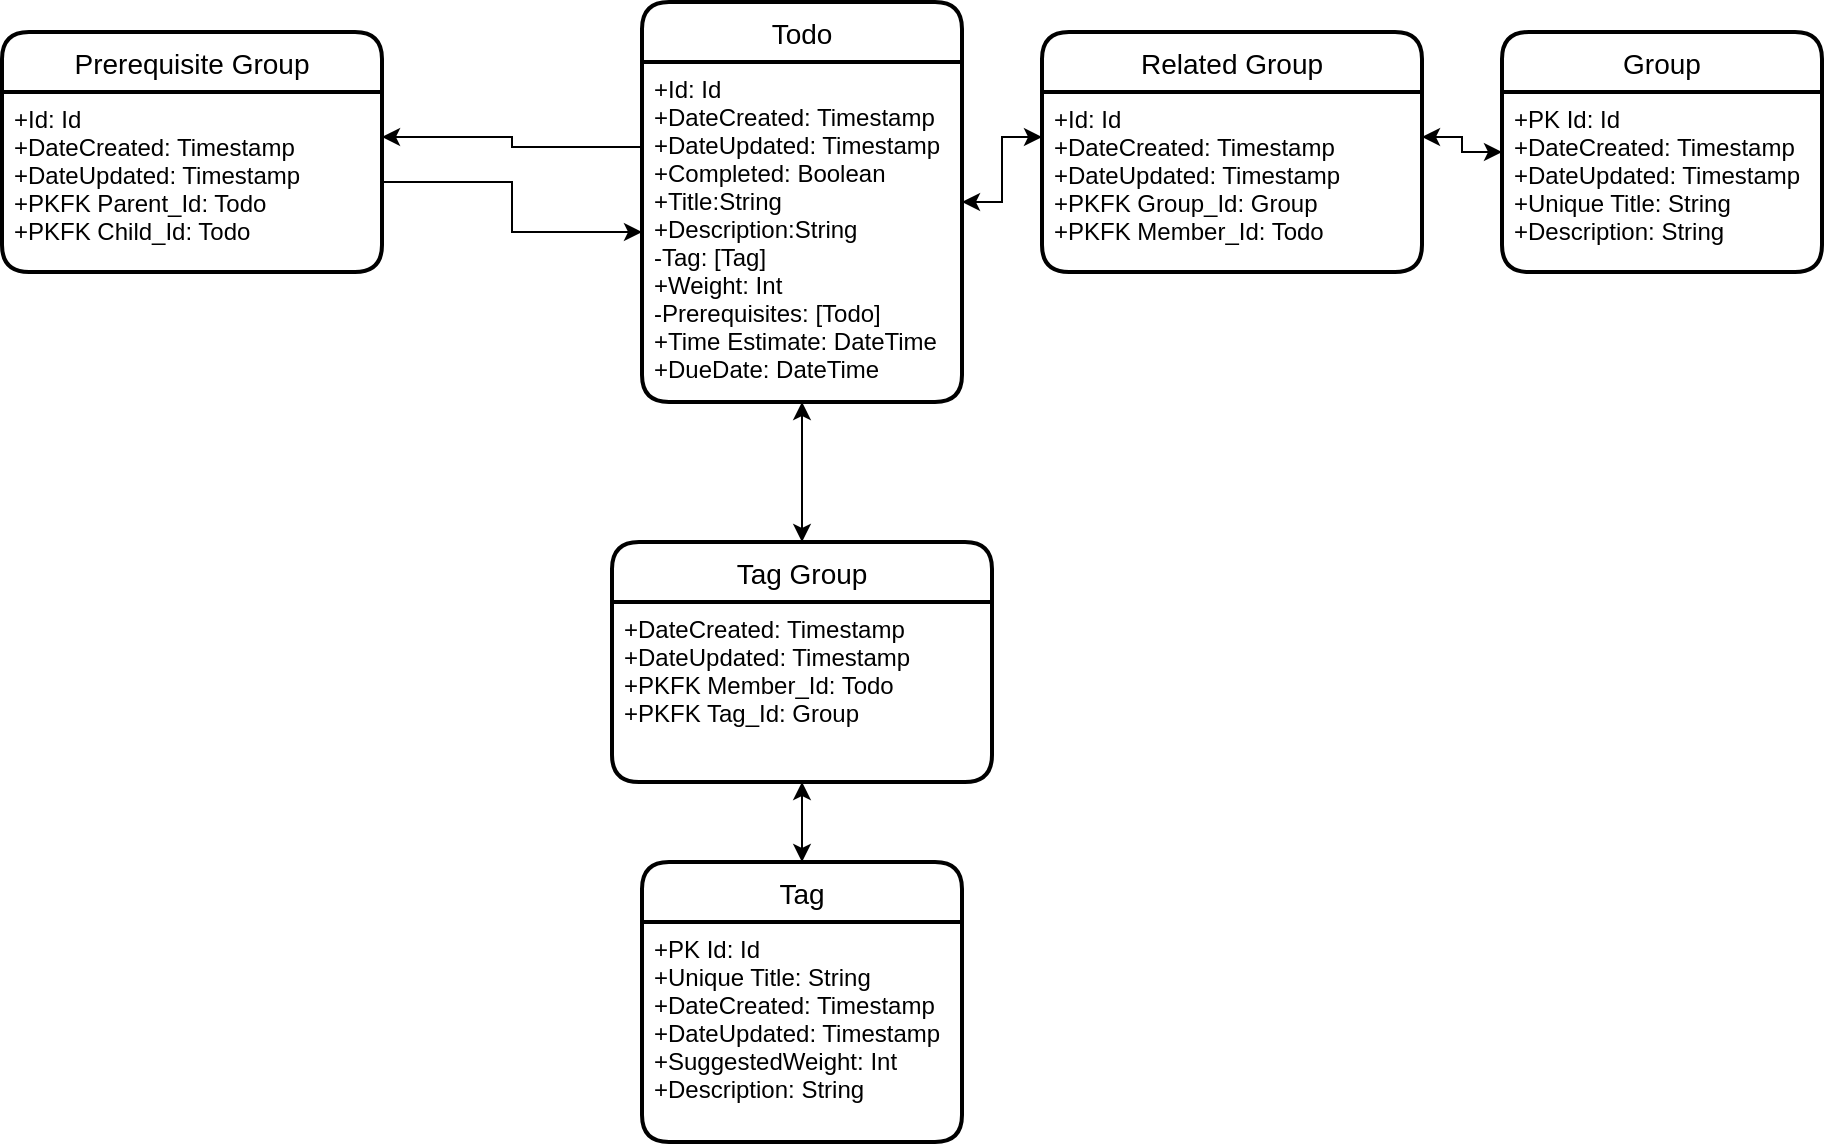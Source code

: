 <mxfile version="14.7.2" type="device" pages="4"><diagram id="w9Z-Ot1DT9RjUsLo7C4t" name="Database"><mxGraphModel dx="1202" dy="752" grid="1" gridSize="10" guides="1" tooltips="1" connect="1" arrows="1" fold="1" page="1" pageScale="1" pageWidth="850" pageHeight="1100" math="0" shadow="0"><root><mxCell id="0"/><mxCell id="1" parent="0"/><mxCell id="lCKme6r000xQtiHqYzqh-4" style="edgeStyle=orthogonalEdgeStyle;rounded=0;orthogonalLoop=1;jettySize=auto;html=1;entryX=0;entryY=0.25;entryDx=0;entryDy=0;startArrow=classic;startFill=1;" parent="1" source="hEsXncQ1UIlWttrNOkni-10" target="uS29JIJUTEtiiOTJYkYj-2" edge="1"><mxGeometry relative="1" as="geometry"/></mxCell><mxCell id="hEsXncQ1UIlWttrNOkni-10" value="Todo" style="swimlane;childLayout=stackLayout;horizontal=1;startSize=30;horizontalStack=0;rounded=1;fontSize=14;fontStyle=0;strokeWidth=2;resizeParent=0;resizeLast=1;shadow=0;dashed=0;align=center;" parent="1" vertex="1"><mxGeometry x="30" y="150" width="160" height="200" as="geometry"/></mxCell><mxCell id="hEsXncQ1UIlWttrNOkni-11" value="+Id: Id&#10;+DateCreated: Timestamp&#10;+DateUpdated: Timestamp&#10;+Completed: Boolean&#10;+Title:String&#10;+Description:String&#10;-Tag: [Tag]&#10;+Weight: Int&#10;-Prerequisites: [Todo]&#10;+Time Estimate: DateTime&#10;+DueDate: DateTime" style="align=left;strokeColor=none;fillColor=none;spacingLeft=4;fontSize=12;verticalAlign=top;resizable=0;rotatable=0;part=1;" parent="hEsXncQ1UIlWttrNOkni-10" vertex="1"><mxGeometry y="30" width="160" height="170" as="geometry"/></mxCell><mxCell id="hEsXncQ1UIlWttrNOkni-14" value="Tag" style="swimlane;childLayout=stackLayout;horizontal=1;startSize=30;horizontalStack=0;rounded=1;fontSize=14;fontStyle=0;strokeWidth=2;resizeParent=0;resizeLast=1;shadow=0;dashed=0;align=center;" parent="1" vertex="1"><mxGeometry x="30" y="580" width="160" height="140" as="geometry"/></mxCell><mxCell id="hEsXncQ1UIlWttrNOkni-15" value="+PK Id: Id&#10;+Unique Title: String&#10;+DateCreated: Timestamp&#10;+DateUpdated: Timestamp&#10;+SuggestedWeight: Int&#10;+Description: String" style="align=left;strokeColor=none;fillColor=none;spacingLeft=4;fontSize=12;verticalAlign=top;resizable=0;rotatable=0;part=1;" parent="hEsXncQ1UIlWttrNOkni-14" vertex="1"><mxGeometry y="30" width="160" height="110" as="geometry"/></mxCell><mxCell id="lCKme6r000xQtiHqYzqh-3" style="edgeStyle=orthogonalEdgeStyle;rounded=0;orthogonalLoop=1;jettySize=auto;html=1;exitX=1;exitY=0.25;exitDx=0;exitDy=0;startArrow=classic;startFill=1;" parent="1" source="uS29JIJUTEtiiOTJYkYj-2" target="XiJTM9VHNmCkI-6jd9-G-1" edge="1"><mxGeometry relative="1" as="geometry"/></mxCell><mxCell id="XiJTM9VHNmCkI-6jd9-G-1" value="Group" style="swimlane;childLayout=stackLayout;horizontal=1;startSize=30;horizontalStack=0;rounded=1;fontSize=14;fontStyle=0;strokeWidth=2;resizeParent=0;resizeLast=1;shadow=0;dashed=0;align=center;" parent="1" vertex="1"><mxGeometry x="460" y="165" width="160" height="120" as="geometry"/></mxCell><mxCell id="XiJTM9VHNmCkI-6jd9-G-2" value="+PK Id: Id&#10;+DateCreated: Timestamp&#10;+DateUpdated: Timestamp&#10;+Unique Title: String&#10;+Description: String" style="align=left;strokeColor=none;fillColor=none;spacingLeft=4;fontSize=12;verticalAlign=top;resizable=0;rotatable=0;part=1;" parent="XiJTM9VHNmCkI-6jd9-G-1" vertex="1"><mxGeometry y="30" width="160" height="90" as="geometry"/></mxCell><mxCell id="uS29JIJUTEtiiOTJYkYj-1" value="Related Group" style="swimlane;childLayout=stackLayout;horizontal=1;startSize=30;horizontalStack=0;rounded=1;fontSize=14;fontStyle=0;strokeWidth=2;resizeParent=0;resizeLast=1;shadow=0;dashed=0;align=center;" parent="1" vertex="1"><mxGeometry x="230" y="165" width="190" height="120" as="geometry"/></mxCell><mxCell id="uS29JIJUTEtiiOTJYkYj-2" value="+Id: Id&#10;+DateCreated: Timestamp&#10;+DateUpdated: Timestamp&#10;+PKFK Group_Id: Group&#10;+PKFK Member_Id: Todo" style="align=left;strokeColor=none;fillColor=none;spacingLeft=4;fontSize=12;verticalAlign=top;resizable=0;rotatable=0;part=1;" parent="uS29JIJUTEtiiOTJYkYj-1" vertex="1"><mxGeometry y="30" width="190" height="90" as="geometry"/></mxCell><mxCell id="uS29JIJUTEtiiOTJYkYj-3" value="Tag Group" style="swimlane;childLayout=stackLayout;horizontal=1;startSize=30;horizontalStack=0;rounded=1;fontSize=14;fontStyle=0;strokeWidth=2;resizeParent=0;resizeLast=1;shadow=0;dashed=0;align=center;" parent="1" vertex="1"><mxGeometry x="15" y="420" width="190" height="120" as="geometry"/></mxCell><mxCell id="uS29JIJUTEtiiOTJYkYj-4" value="+DateCreated: Timestamp&#10;+DateUpdated: Timestamp&#10;+PKFK Member_Id: Todo&#10;+PKFK Tag_Id: Group" style="align=left;strokeColor=none;fillColor=none;spacingLeft=4;fontSize=12;verticalAlign=top;resizable=0;rotatable=0;part=1;" parent="uS29JIJUTEtiiOTJYkYj-3" vertex="1"><mxGeometry y="30" width="190" height="90" as="geometry"/></mxCell><mxCell id="uS29JIJUTEtiiOTJYkYj-5" value="Prerequisite Group" style="swimlane;childLayout=stackLayout;horizontal=1;startSize=30;horizontalStack=0;rounded=1;fontSize=14;fontStyle=0;strokeWidth=2;resizeParent=0;resizeLast=1;shadow=0;dashed=0;align=center;" parent="1" vertex="1"><mxGeometry x="-290" y="165" width="190" height="120" as="geometry"/></mxCell><mxCell id="uS29JIJUTEtiiOTJYkYj-6" value="+Id: Id&#10;+DateCreated: Timestamp&#10;+DateUpdated: Timestamp&#10;+PKFK Parent_Id: Todo&#10;+PKFK Child_Id: Todo" style="align=left;strokeColor=none;fillColor=none;spacingLeft=4;fontSize=12;verticalAlign=top;resizable=0;rotatable=0;part=1;" parent="uS29JIJUTEtiiOTJYkYj-5" vertex="1"><mxGeometry y="30" width="190" height="90" as="geometry"/></mxCell><mxCell id="Gl7ryOvTy7YsA5vWM8f--1" style="edgeStyle=orthogonalEdgeStyle;rounded=0;orthogonalLoop=1;jettySize=auto;html=1;exitX=0;exitY=0.25;exitDx=0;exitDy=0;entryX=1;entryY=0.25;entryDx=0;entryDy=0;" parent="1" source="hEsXncQ1UIlWttrNOkni-11" target="uS29JIJUTEtiiOTJYkYj-6" edge="1"><mxGeometry relative="1" as="geometry"/></mxCell><mxCell id="Gl7ryOvTy7YsA5vWM8f--2" style="edgeStyle=orthogonalEdgeStyle;rounded=0;orthogonalLoop=1;jettySize=auto;html=1;exitX=1;exitY=0.5;exitDx=0;exitDy=0;entryX=0;entryY=0.5;entryDx=0;entryDy=0;" parent="1" source="uS29JIJUTEtiiOTJYkYj-6" target="hEsXncQ1UIlWttrNOkni-11" edge="1"><mxGeometry relative="1" as="geometry"/></mxCell><mxCell id="seiEf7Ec4wVv-uPd3KMD-1" style="edgeStyle=orthogonalEdgeStyle;rounded=0;orthogonalLoop=1;jettySize=auto;html=1;exitX=0.5;exitY=1;exitDx=0;exitDy=0;entryX=0.5;entryY=0;entryDx=0;entryDy=0;startArrow=classic;startFill=1;" parent="1" source="hEsXncQ1UIlWttrNOkni-11" target="uS29JIJUTEtiiOTJYkYj-3" edge="1"><mxGeometry relative="1" as="geometry"/></mxCell><mxCell id="seiEf7Ec4wVv-uPd3KMD-2" style="edgeStyle=orthogonalEdgeStyle;rounded=0;orthogonalLoop=1;jettySize=auto;html=1;exitX=0.5;exitY=1;exitDx=0;exitDy=0;entryX=0.5;entryY=0;entryDx=0;entryDy=0;startArrow=classic;startFill=1;" parent="1" source="uS29JIJUTEtiiOTJYkYj-4" target="hEsXncQ1UIlWttrNOkni-14" edge="1"><mxGeometry relative="1" as="geometry"/></mxCell></root></mxGraphModel></diagram><diagram id="4_vDneGOm17w2C0n7o0x" name="Server"><mxGraphModel dx="2272" dy="762" grid="1" gridSize="10" guides="1" tooltips="1" connect="1" arrows="1" fold="1" page="1" pageScale="1" pageWidth="850" pageHeight="1100" math="0" shadow="0"><root><mxCell id="V-mAatHILPiothK4w5_0-0"/><mxCell id="V-mAatHILPiothK4w5_0-1" parent="V-mAatHILPiothK4w5_0-0"/><mxCell id="w4SJEn5hvBoU4jUlGMGE-0" value="Prerequisite Set" style="swimlane;childLayout=stackLayout;horizontal=1;startSize=30;horizontalStack=0;rounded=1;fontSize=14;fontStyle=0;strokeWidth=2;resizeParent=0;resizeLast=1;shadow=0;dashed=0;align=center;" parent="V-mAatHILPiothK4w5_0-1" vertex="1"><mxGeometry x="-560" y="180" width="190" height="120" as="geometry"/></mxCell><mxCell id="w4SJEn5hvBoU4jUlGMGE-1" value="Created per each prerequisite&#10;group, is a set that uses Id to&#10;keep track of loops at the cost of&#10;space" style="align=left;strokeColor=none;fillColor=none;spacingLeft=4;fontSize=12;verticalAlign=top;resizable=0;rotatable=0;part=1;" parent="w4SJEn5hvBoU4jUlGMGE-0" vertex="1"><mxGeometry y="30" width="190" height="90" as="geometry"/></mxCell></root></mxGraphModel></diagram><diagram id="A3wH4Cf-hCSHLjwGYGNS" name="Wireframe"><mxGraphModel dx="1422" dy="762" grid="1" gridSize="10" guides="1" tooltips="1" connect="1" arrows="1" fold="1" page="1" pageScale="1" pageWidth="850" pageHeight="1100" math="0" shadow="0"><root><mxCell id="sL80j_0c56OxRT2lVWYX-0"/><mxCell id="sL80j_0c56OxRT2lVWYX-1" parent="sL80j_0c56OxRT2lVWYX-0"/><mxCell id="D8sPp73t04uxT7QQMLxj-0" value="&lt;span&gt;1. Todo Item&lt;/span&gt;" style="swimlane;childLayout=stackLayout;horizontal=1;startSize=30;horizontalStack=0;rounded=1;fontSize=14;fontStyle=0;strokeWidth=2;resizeParent=0;resizeLast=1;shadow=0;dashed=0;align=left;html=1;" parent="sL80j_0c56OxRT2lVWYX-1" vertex="1"><mxGeometry x="100" y="50" width="280" height="210" as="geometry"/></mxCell><mxCell id="D8sPp73t04uxT7QQMLxj-1" value="Description and other fields" style="align=left;strokeColor=none;fillColor=none;spacingLeft=4;fontSize=12;verticalAlign=top;resizable=0;rotatable=0;part=1;" parent="D8sPp73t04uxT7QQMLxj-0" vertex="1"><mxGeometry y="30" width="280" height="180" as="geometry"/></mxCell><mxCell id="0M_XklMOYM7fN5GcrWqX-1" value="&lt;span&gt;2. Todo Item (Related to 1.)&lt;/span&gt;" style="swimlane;childLayout=stackLayout;horizontal=1;startSize=30;horizontalStack=0;rounded=1;fontSize=14;fontStyle=0;strokeWidth=2;resizeParent=0;resizeLast=1;shadow=0;dashed=0;align=left;html=1;" parent="sL80j_0c56OxRT2lVWYX-1" vertex="1"><mxGeometry x="380" y="50" width="280" height="210" as="geometry"/></mxCell><mxCell id="0M_XklMOYM7fN5GcrWqX-2" value="Description and other fields" style="align=left;strokeColor=none;fillColor=none;spacingLeft=4;fontSize=12;verticalAlign=top;resizable=0;rotatable=0;part=1;" parent="0M_XklMOYM7fN5GcrWqX-1" vertex="1"><mxGeometry y="30" width="280" height="180" as="geometry"/></mxCell><mxCell id="0M_XklMOYM7fN5GcrWqX-3" value="&lt;span&gt;1a. Subtask&lt;/span&gt;" style="swimlane;childLayout=stackLayout;horizontal=1;startSize=30;horizontalStack=0;rounded=1;fontSize=14;fontStyle=0;strokeWidth=2;resizeParent=0;resizeLast=1;shadow=0;dashed=0;align=left;html=1;" parent="sL80j_0c56OxRT2lVWYX-1" vertex="1"><mxGeometry x="110" y="260" width="280" height="120" as="geometry"/></mxCell><mxCell id="0M_XklMOYM7fN5GcrWqX-4" value="Description and other fields" style="align=left;strokeColor=none;fillColor=none;spacingLeft=4;fontSize=12;verticalAlign=top;resizable=0;rotatable=0;part=1;" parent="0M_XklMOYM7fN5GcrWqX-3" vertex="1"><mxGeometry y="30" width="280" height="90" as="geometry"/></mxCell><mxCell id="0M_XklMOYM7fN5GcrWqX-12" value="&lt;span&gt;3. Todo Item (Not related to 1. or 2's group)&lt;/span&gt;" style="swimlane;childLayout=stackLayout;horizontal=1;startSize=30;horizontalStack=0;rounded=1;fontSize=14;fontStyle=0;strokeWidth=2;resizeParent=0;resizeLast=1;shadow=0;dashed=0;align=left;html=1;" parent="sL80j_0c56OxRT2lVWYX-1" vertex="1"><mxGeometry x="680" y="50" width="280" height="210" as="geometry"/></mxCell><mxCell id="0M_XklMOYM7fN5GcrWqX-13" value="Description and other fields" style="align=left;strokeColor=none;fillColor=none;spacingLeft=4;fontSize=12;verticalAlign=top;resizable=0;rotatable=0;part=1;" parent="0M_XklMOYM7fN5GcrWqX-12" vertex="1"><mxGeometry y="30" width="280" height="180" as="geometry"/></mxCell></root></mxGraphModel></diagram><diagram id="UwjL41EMXT0o8Z139Vti" name="Designs"><mxGraphModel dx="1422" dy="762" grid="1" gridSize="10" guides="1" tooltips="1" connect="1" arrows="1" fold="1" page="1" pageScale="1" pageWidth="850" pageHeight="1100" math="0" shadow="0"><root><mxCell id="RYNLO8XI5rRus-8vK2zg-0"/><mxCell id="RYNLO8XI5rRus-8vK2zg-1" parent="RYNLO8XI5rRus-8vK2zg-0"/><mxCell id="KPJKlBR1ceBMhy050iJY-0" value="Design Mode" style="swimlane;childLayout=stackLayout;horizontal=1;startSize=30;horizontalStack=0;rounded=1;fontSize=14;fontStyle=0;strokeWidth=2;resizeParent=0;resizeLast=1;shadow=0;dashed=0;align=center;" parent="RYNLO8XI5rRus-8vK2zg-1" vertex="1"><mxGeometry x="350" y="660" width="160" height="120" as="geometry"/></mxCell><mxCell id="KPJKlBR1ceBMhy050iJY-1" value="Freely and quickly create and&lt;br&gt;insert Todo items in an exploratory way&lt;br&gt;&lt;br&gt;It should feel kinda like putting fields&lt;br&gt;into an excel sheet" style="align=left;strokeColor=none;fillColor=none;spacingLeft=4;fontSize=12;verticalAlign=top;resizable=0;rotatable=0;part=1;html=1;" parent="KPJKlBR1ceBMhy050iJY-0" vertex="1"><mxGeometry y="30" width="160" height="90" as="geometry"/></mxCell><mxCell id="bhMMuwyoMUVr7Swn7S-b-0" value="LogView" style="swimlane;childLayout=stackLayout;horizontal=1;startSize=30;horizontalStack=0;rounded=1;fontSize=14;fontStyle=0;strokeWidth=2;resizeParent=0;resizeLast=1;shadow=0;dashed=0;align=center;" parent="RYNLO8XI5rRus-8vK2zg-1" vertex="1"><mxGeometry x="100" y="650" width="160" height="120" as="geometry"/></mxCell><mxCell id="bhMMuwyoMUVr7Swn7S-b-1" value="Suggests todos to insert into &#10;time slots&#10;&#10;probably should have a submit button" style="align=left;strokeColor=none;fillColor=none;spacingLeft=4;fontSize=12;verticalAlign=top;resizable=0;rotatable=0;part=1;" parent="bhMMuwyoMUVr7Swn7S-b-0" vertex="1"><mxGeometry y="30" width="160" height="90" as="geometry"/></mxCell><mxCell id="e6e8-ffFOj0RSruq59Jb-0" value="controller" style="swimlane;childLayout=stackLayout;horizontal=1;startSize=30;horizontalStack=0;rounded=1;fontSize=14;fontStyle=0;strokeWidth=2;resizeParent=0;resizeLast=1;shadow=0;dashed=0;align=center;" parent="RYNLO8XI5rRus-8vK2zg-1" vertex="1"><mxGeometry x="660" y="660" width="160" height="120" as="geometry"/></mxCell><mxCell id="e6e8-ffFOj0RSruq59Jb-1" value="controller middleman that interacts with the database&#10;" style="align=left;strokeColor=none;fillColor=none;spacingLeft=4;fontSize=12;verticalAlign=top;resizable=0;rotatable=0;part=1;" parent="e6e8-ffFOj0RSruq59Jb-0" vertex="1"><mxGeometry y="30" width="160" height="90" as="geometry"/></mxCell><mxCell id="LnxWvuGrMBJ3guCzbwa6-0" value="Focus View" style="swimlane;childLayout=stackLayout;horizontal=1;startSize=30;horizontalStack=0;rounded=1;fontSize=14;fontStyle=0;strokeWidth=2;resizeParent=0;resizeLast=1;shadow=0;dashed=0;align=center;" vertex="1" parent="RYNLO8XI5rRus-8vK2zg-1"><mxGeometry x="490" y="860" width="160" height="120" as="geometry"/></mxCell><mxCell id="LnxWvuGrMBJ3guCzbwa6-1" value="only load and display grouped&lt;br&gt;or selected or otherwise queried" style="align=left;strokeColor=none;fillColor=none;spacingLeft=4;fontSize=12;verticalAlign=top;resizable=0;rotatable=0;part=1;html=1;" vertex="1" parent="LnxWvuGrMBJ3guCzbwa6-0"><mxGeometry y="30" width="160" height="90" as="geometry"/></mxCell><mxCell id="D0tNxobxzfy6XdUP4umz-0" value="Config files?" style="swimlane;childLayout=stackLayout;horizontal=1;startSize=30;horizontalStack=0;rounded=1;fontSize=14;fontStyle=0;strokeWidth=2;resizeParent=0;resizeLast=1;shadow=0;dashed=0;align=center;" vertex="1" parent="RYNLO8XI5rRus-8vK2zg-1"><mxGeometry x="160" y="840" width="160" height="120" as="geometry"/></mxCell></root></mxGraphModel></diagram></mxfile>